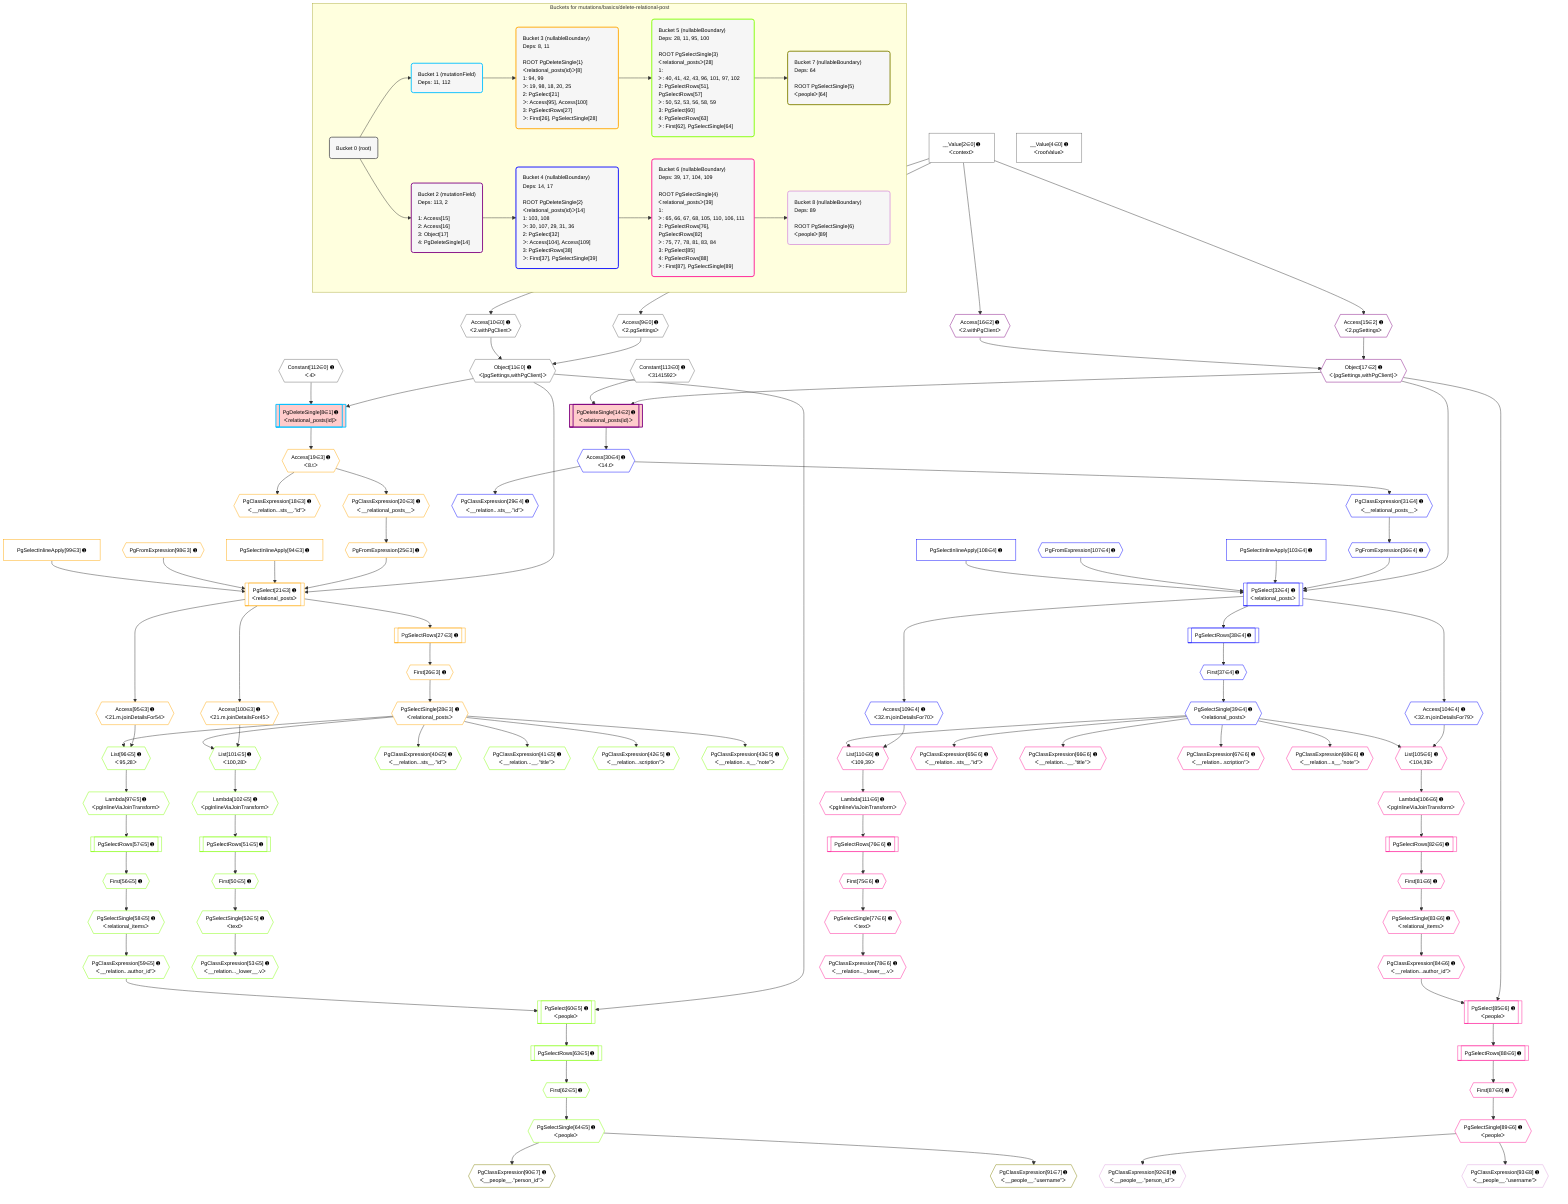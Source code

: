 %%{init: {'themeVariables': { 'fontSize': '12px'}}}%%
graph TD
    classDef path fill:#eee,stroke:#000,color:#000
    classDef plan fill:#fff,stroke-width:1px,color:#000
    classDef itemplan fill:#fff,stroke-width:2px,color:#000
    classDef unbatchedplan fill:#dff,stroke-width:1px,color:#000
    classDef sideeffectplan fill:#fcc,stroke-width:2px,color:#000
    classDef bucket fill:#f6f6f6,color:#000,stroke-width:2px,text-align:left

    subgraph "Buckets for mutations/basics/delete-relational-post"
    Bucket0("Bucket 0 (root)"):::bucket
    Bucket1("Bucket 1 (mutationField)<br />Deps: 11, 112"):::bucket
    Bucket2("Bucket 2 (mutationField)<br />Deps: 113, 2<br /><br />1: Access[15]<br />2: Access[16]<br />3: Object[17]<br />4: PgDeleteSingle[14]"):::bucket
    Bucket3("Bucket 3 (nullableBoundary)<br />Deps: 8, 11<br /><br />ROOT PgDeleteSingle{1}ᐸrelational_posts(id)ᐳ[8]<br />1: 94, 99<br />ᐳ: 19, 98, 18, 20, 25<br />2: PgSelect[21]<br />ᐳ: Access[95], Access[100]<br />3: PgSelectRows[27]<br />ᐳ: First[26], PgSelectSingle[28]"):::bucket
    Bucket4("Bucket 4 (nullableBoundary)<br />Deps: 14, 17<br /><br />ROOT PgDeleteSingle{2}ᐸrelational_posts(id)ᐳ[14]<br />1: 103, 108<br />ᐳ: 30, 107, 29, 31, 36<br />2: PgSelect[32]<br />ᐳ: Access[104], Access[109]<br />3: PgSelectRows[38]<br />ᐳ: First[37], PgSelectSingle[39]"):::bucket
    Bucket5("Bucket 5 (nullableBoundary)<br />Deps: 28, 11, 95, 100<br /><br />ROOT PgSelectSingle{3}ᐸrelational_postsᐳ[28]<br />1: <br />ᐳ: 40, 41, 42, 43, 96, 101, 97, 102<br />2: PgSelectRows[51], PgSelectRows[57]<br />ᐳ: 50, 52, 53, 56, 58, 59<br />3: PgSelect[60]<br />4: PgSelectRows[63]<br />ᐳ: First[62], PgSelectSingle[64]"):::bucket
    Bucket6("Bucket 6 (nullableBoundary)<br />Deps: 39, 17, 104, 109<br /><br />ROOT PgSelectSingle{4}ᐸrelational_postsᐳ[39]<br />1: <br />ᐳ: 65, 66, 67, 68, 105, 110, 106, 111<br />2: PgSelectRows[76], PgSelectRows[82]<br />ᐳ: 75, 77, 78, 81, 83, 84<br />3: PgSelect[85]<br />4: PgSelectRows[88]<br />ᐳ: First[87], PgSelectSingle[89]"):::bucket
    Bucket7("Bucket 7 (nullableBoundary)<br />Deps: 64<br /><br />ROOT PgSelectSingle{5}ᐸpeopleᐳ[64]"):::bucket
    Bucket8("Bucket 8 (nullableBoundary)<br />Deps: 89<br /><br />ROOT PgSelectSingle{6}ᐸpeopleᐳ[89]"):::bucket
    end
    Bucket0 --> Bucket1 & Bucket2
    Bucket1 --> Bucket3
    Bucket2 --> Bucket4
    Bucket3 --> Bucket5
    Bucket4 --> Bucket6
    Bucket5 --> Bucket7
    Bucket6 --> Bucket8

    %% plan dependencies
    Object11{{"Object[11∈0] ➊<br />ᐸ{pgSettings,withPgClient}ᐳ"}}:::plan
    Access9{{"Access[9∈0] ➊<br />ᐸ2.pgSettingsᐳ"}}:::plan
    Access10{{"Access[10∈0] ➊<br />ᐸ2.withPgClientᐳ"}}:::plan
    Access9 & Access10 --> Object11
    __Value2["__Value[2∈0] ➊<br />ᐸcontextᐳ"]:::plan
    __Value2 --> Access9
    __Value2 --> Access10
    __Value4["__Value[4∈0] ➊<br />ᐸrootValueᐳ"]:::plan
    Constant112{{"Constant[112∈0] ➊<br />ᐸ4ᐳ"}}:::plan
    Constant113{{"Constant[113∈0] ➊<br />ᐸ3141592ᐳ"}}:::plan
    PgDeleteSingle8[["PgDeleteSingle[8∈1] ➊<br />ᐸrelational_posts(id)ᐳ"]]:::sideeffectplan
    Object11 & Constant112 --> PgDeleteSingle8
    PgDeleteSingle14[["PgDeleteSingle[14∈2] ➊<br />ᐸrelational_posts(id)ᐳ"]]:::sideeffectplan
    Object17{{"Object[17∈2] ➊<br />ᐸ{pgSettings,withPgClient}ᐳ"}}:::plan
    Object17 & Constant113 --> PgDeleteSingle14
    Access15{{"Access[15∈2] ➊<br />ᐸ2.pgSettingsᐳ"}}:::plan
    Access16{{"Access[16∈2] ➊<br />ᐸ2.withPgClientᐳ"}}:::plan
    Access15 & Access16 --> Object17
    __Value2 --> Access15
    __Value2 --> Access16
    PgSelect21[["PgSelect[21∈3] ➊<br />ᐸrelational_postsᐳ"]]:::plan
    PgFromExpression25{{"PgFromExpression[25∈3] ➊"}}:::plan
    PgSelectInlineApply94["PgSelectInlineApply[94∈3] ➊"]:::plan
    PgFromExpression98{{"PgFromExpression[98∈3] ➊"}}:::plan
    PgSelectInlineApply99["PgSelectInlineApply[99∈3] ➊"]:::plan
    Object11 & PgFromExpression25 & PgSelectInlineApply94 & PgFromExpression98 & PgSelectInlineApply99 --> PgSelect21
    PgClassExpression18{{"PgClassExpression[18∈3] ➊<br />ᐸ__relation...sts__.”id”ᐳ"}}:::plan
    Access19{{"Access[19∈3] ➊<br />ᐸ8.tᐳ"}}:::plan
    Access19 --> PgClassExpression18
    PgDeleteSingle8 --> Access19
    PgClassExpression20{{"PgClassExpression[20∈3] ➊<br />ᐸ__relational_posts__ᐳ"}}:::plan
    Access19 --> PgClassExpression20
    PgClassExpression20 --> PgFromExpression25
    First26{{"First[26∈3] ➊"}}:::plan
    PgSelectRows27[["PgSelectRows[27∈3] ➊"]]:::plan
    PgSelectRows27 --> First26
    PgSelect21 --> PgSelectRows27
    PgSelectSingle28{{"PgSelectSingle[28∈3] ➊<br />ᐸrelational_postsᐳ"}}:::plan
    First26 --> PgSelectSingle28
    Access95{{"Access[95∈3] ➊<br />ᐸ21.m.joinDetailsFor54ᐳ"}}:::plan
    PgSelect21 --> Access95
    Access100{{"Access[100∈3] ➊<br />ᐸ21.m.joinDetailsFor45ᐳ"}}:::plan
    PgSelect21 --> Access100
    PgSelect32[["PgSelect[32∈4] ➊<br />ᐸrelational_postsᐳ"]]:::plan
    PgFromExpression36{{"PgFromExpression[36∈4] ➊"}}:::plan
    PgSelectInlineApply103["PgSelectInlineApply[103∈4] ➊"]:::plan
    PgFromExpression107{{"PgFromExpression[107∈4] ➊"}}:::plan
    PgSelectInlineApply108["PgSelectInlineApply[108∈4] ➊"]:::plan
    Object17 & PgFromExpression36 & PgSelectInlineApply103 & PgFromExpression107 & PgSelectInlineApply108 --> PgSelect32
    PgClassExpression29{{"PgClassExpression[29∈4] ➊<br />ᐸ__relation...sts__.”id”ᐳ"}}:::plan
    Access30{{"Access[30∈4] ➊<br />ᐸ14.tᐳ"}}:::plan
    Access30 --> PgClassExpression29
    PgDeleteSingle14 --> Access30
    PgClassExpression31{{"PgClassExpression[31∈4] ➊<br />ᐸ__relational_posts__ᐳ"}}:::plan
    Access30 --> PgClassExpression31
    PgClassExpression31 --> PgFromExpression36
    First37{{"First[37∈4] ➊"}}:::plan
    PgSelectRows38[["PgSelectRows[38∈4] ➊"]]:::plan
    PgSelectRows38 --> First37
    PgSelect32 --> PgSelectRows38
    PgSelectSingle39{{"PgSelectSingle[39∈4] ➊<br />ᐸrelational_postsᐳ"}}:::plan
    First37 --> PgSelectSingle39
    Access104{{"Access[104∈4] ➊<br />ᐸ32.m.joinDetailsFor79ᐳ"}}:::plan
    PgSelect32 --> Access104
    Access109{{"Access[109∈4] ➊<br />ᐸ32.m.joinDetailsFor70ᐳ"}}:::plan
    PgSelect32 --> Access109
    PgSelect60[["PgSelect[60∈5] ➊<br />ᐸpeopleᐳ"]]:::plan
    PgClassExpression59{{"PgClassExpression[59∈5] ➊<br />ᐸ__relation...author_id”ᐳ"}}:::plan
    Object11 & PgClassExpression59 --> PgSelect60
    List96{{"List[96∈5] ➊<br />ᐸ95,28ᐳ"}}:::plan
    Access95 & PgSelectSingle28 --> List96
    List101{{"List[101∈5] ➊<br />ᐸ100,28ᐳ"}}:::plan
    Access100 & PgSelectSingle28 --> List101
    PgClassExpression40{{"PgClassExpression[40∈5] ➊<br />ᐸ__relation...sts__.”id”ᐳ"}}:::plan
    PgSelectSingle28 --> PgClassExpression40
    PgClassExpression41{{"PgClassExpression[41∈5] ➊<br />ᐸ__relation...__.”title”ᐳ"}}:::plan
    PgSelectSingle28 --> PgClassExpression41
    PgClassExpression42{{"PgClassExpression[42∈5] ➊<br />ᐸ__relation...scription”ᐳ"}}:::plan
    PgSelectSingle28 --> PgClassExpression42
    PgClassExpression43{{"PgClassExpression[43∈5] ➊<br />ᐸ__relation...s__.”note”ᐳ"}}:::plan
    PgSelectSingle28 --> PgClassExpression43
    First50{{"First[50∈5] ➊"}}:::plan
    PgSelectRows51[["PgSelectRows[51∈5] ➊"]]:::plan
    PgSelectRows51 --> First50
    Lambda102{{"Lambda[102∈5] ➊<br />ᐸpgInlineViaJoinTransformᐳ"}}:::plan
    Lambda102 --> PgSelectRows51
    PgSelectSingle52{{"PgSelectSingle[52∈5] ➊<br />ᐸtextᐳ"}}:::plan
    First50 --> PgSelectSingle52
    PgClassExpression53{{"PgClassExpression[53∈5] ➊<br />ᐸ__relation..._lower__.vᐳ"}}:::plan
    PgSelectSingle52 --> PgClassExpression53
    First56{{"First[56∈5] ➊"}}:::plan
    PgSelectRows57[["PgSelectRows[57∈5] ➊"]]:::plan
    PgSelectRows57 --> First56
    Lambda97{{"Lambda[97∈5] ➊<br />ᐸpgInlineViaJoinTransformᐳ"}}:::plan
    Lambda97 --> PgSelectRows57
    PgSelectSingle58{{"PgSelectSingle[58∈5] ➊<br />ᐸrelational_itemsᐳ"}}:::plan
    First56 --> PgSelectSingle58
    PgSelectSingle58 --> PgClassExpression59
    First62{{"First[62∈5] ➊"}}:::plan
    PgSelectRows63[["PgSelectRows[63∈5] ➊"]]:::plan
    PgSelectRows63 --> First62
    PgSelect60 --> PgSelectRows63
    PgSelectSingle64{{"PgSelectSingle[64∈5] ➊<br />ᐸpeopleᐳ"}}:::plan
    First62 --> PgSelectSingle64
    List96 --> Lambda97
    List101 --> Lambda102
    PgSelect85[["PgSelect[85∈6] ➊<br />ᐸpeopleᐳ"]]:::plan
    PgClassExpression84{{"PgClassExpression[84∈6] ➊<br />ᐸ__relation...author_id”ᐳ"}}:::plan
    Object17 & PgClassExpression84 --> PgSelect85
    List105{{"List[105∈6] ➊<br />ᐸ104,39ᐳ"}}:::plan
    Access104 & PgSelectSingle39 --> List105
    List110{{"List[110∈6] ➊<br />ᐸ109,39ᐳ"}}:::plan
    Access109 & PgSelectSingle39 --> List110
    PgClassExpression65{{"PgClassExpression[65∈6] ➊<br />ᐸ__relation...sts__.”id”ᐳ"}}:::plan
    PgSelectSingle39 --> PgClassExpression65
    PgClassExpression66{{"PgClassExpression[66∈6] ➊<br />ᐸ__relation...__.”title”ᐳ"}}:::plan
    PgSelectSingle39 --> PgClassExpression66
    PgClassExpression67{{"PgClassExpression[67∈6] ➊<br />ᐸ__relation...scription”ᐳ"}}:::plan
    PgSelectSingle39 --> PgClassExpression67
    PgClassExpression68{{"PgClassExpression[68∈6] ➊<br />ᐸ__relation...s__.”note”ᐳ"}}:::plan
    PgSelectSingle39 --> PgClassExpression68
    First75{{"First[75∈6] ➊"}}:::plan
    PgSelectRows76[["PgSelectRows[76∈6] ➊"]]:::plan
    PgSelectRows76 --> First75
    Lambda111{{"Lambda[111∈6] ➊<br />ᐸpgInlineViaJoinTransformᐳ"}}:::plan
    Lambda111 --> PgSelectRows76
    PgSelectSingle77{{"PgSelectSingle[77∈6] ➊<br />ᐸtextᐳ"}}:::plan
    First75 --> PgSelectSingle77
    PgClassExpression78{{"PgClassExpression[78∈6] ➊<br />ᐸ__relation..._lower__.vᐳ"}}:::plan
    PgSelectSingle77 --> PgClassExpression78
    First81{{"First[81∈6] ➊"}}:::plan
    PgSelectRows82[["PgSelectRows[82∈6] ➊"]]:::plan
    PgSelectRows82 --> First81
    Lambda106{{"Lambda[106∈6] ➊<br />ᐸpgInlineViaJoinTransformᐳ"}}:::plan
    Lambda106 --> PgSelectRows82
    PgSelectSingle83{{"PgSelectSingle[83∈6] ➊<br />ᐸrelational_itemsᐳ"}}:::plan
    First81 --> PgSelectSingle83
    PgSelectSingle83 --> PgClassExpression84
    First87{{"First[87∈6] ➊"}}:::plan
    PgSelectRows88[["PgSelectRows[88∈6] ➊"]]:::plan
    PgSelectRows88 --> First87
    PgSelect85 --> PgSelectRows88
    PgSelectSingle89{{"PgSelectSingle[89∈6] ➊<br />ᐸpeopleᐳ"}}:::plan
    First87 --> PgSelectSingle89
    List105 --> Lambda106
    List110 --> Lambda111
    PgClassExpression90{{"PgClassExpression[90∈7] ➊<br />ᐸ__people__.”person_id”ᐳ"}}:::plan
    PgSelectSingle64 --> PgClassExpression90
    PgClassExpression91{{"PgClassExpression[91∈7] ➊<br />ᐸ__people__.”username”ᐳ"}}:::plan
    PgSelectSingle64 --> PgClassExpression91
    PgClassExpression92{{"PgClassExpression[92∈8] ➊<br />ᐸ__people__.”person_id”ᐳ"}}:::plan
    PgSelectSingle89 --> PgClassExpression92
    PgClassExpression93{{"PgClassExpression[93∈8] ➊<br />ᐸ__people__.”username”ᐳ"}}:::plan
    PgSelectSingle89 --> PgClassExpression93

    %% define steps
    classDef bucket0 stroke:#696969
    class Bucket0,__Value2,__Value4,Access9,Access10,Object11,Constant112,Constant113 bucket0
    classDef bucket1 stroke:#00bfff
    class Bucket1,PgDeleteSingle8 bucket1
    classDef bucket2 stroke:#7f007f
    class Bucket2,PgDeleteSingle14,Access15,Access16,Object17 bucket2
    classDef bucket3 stroke:#ffa500
    class Bucket3,PgClassExpression18,Access19,PgClassExpression20,PgSelect21,PgFromExpression25,First26,PgSelectRows27,PgSelectSingle28,PgSelectInlineApply94,Access95,PgFromExpression98,PgSelectInlineApply99,Access100 bucket3
    classDef bucket4 stroke:#0000ff
    class Bucket4,PgClassExpression29,Access30,PgClassExpression31,PgSelect32,PgFromExpression36,First37,PgSelectRows38,PgSelectSingle39,PgSelectInlineApply103,Access104,PgFromExpression107,PgSelectInlineApply108,Access109 bucket4
    classDef bucket5 stroke:#7fff00
    class Bucket5,PgClassExpression40,PgClassExpression41,PgClassExpression42,PgClassExpression43,First50,PgSelectRows51,PgSelectSingle52,PgClassExpression53,First56,PgSelectRows57,PgSelectSingle58,PgClassExpression59,PgSelect60,First62,PgSelectRows63,PgSelectSingle64,List96,Lambda97,List101,Lambda102 bucket5
    classDef bucket6 stroke:#ff1493
    class Bucket6,PgClassExpression65,PgClassExpression66,PgClassExpression67,PgClassExpression68,First75,PgSelectRows76,PgSelectSingle77,PgClassExpression78,First81,PgSelectRows82,PgSelectSingle83,PgClassExpression84,PgSelect85,First87,PgSelectRows88,PgSelectSingle89,List105,Lambda106,List110,Lambda111 bucket6
    classDef bucket7 stroke:#808000
    class Bucket7,PgClassExpression90,PgClassExpression91 bucket7
    classDef bucket8 stroke:#dda0dd
    class Bucket8,PgClassExpression92,PgClassExpression93 bucket8